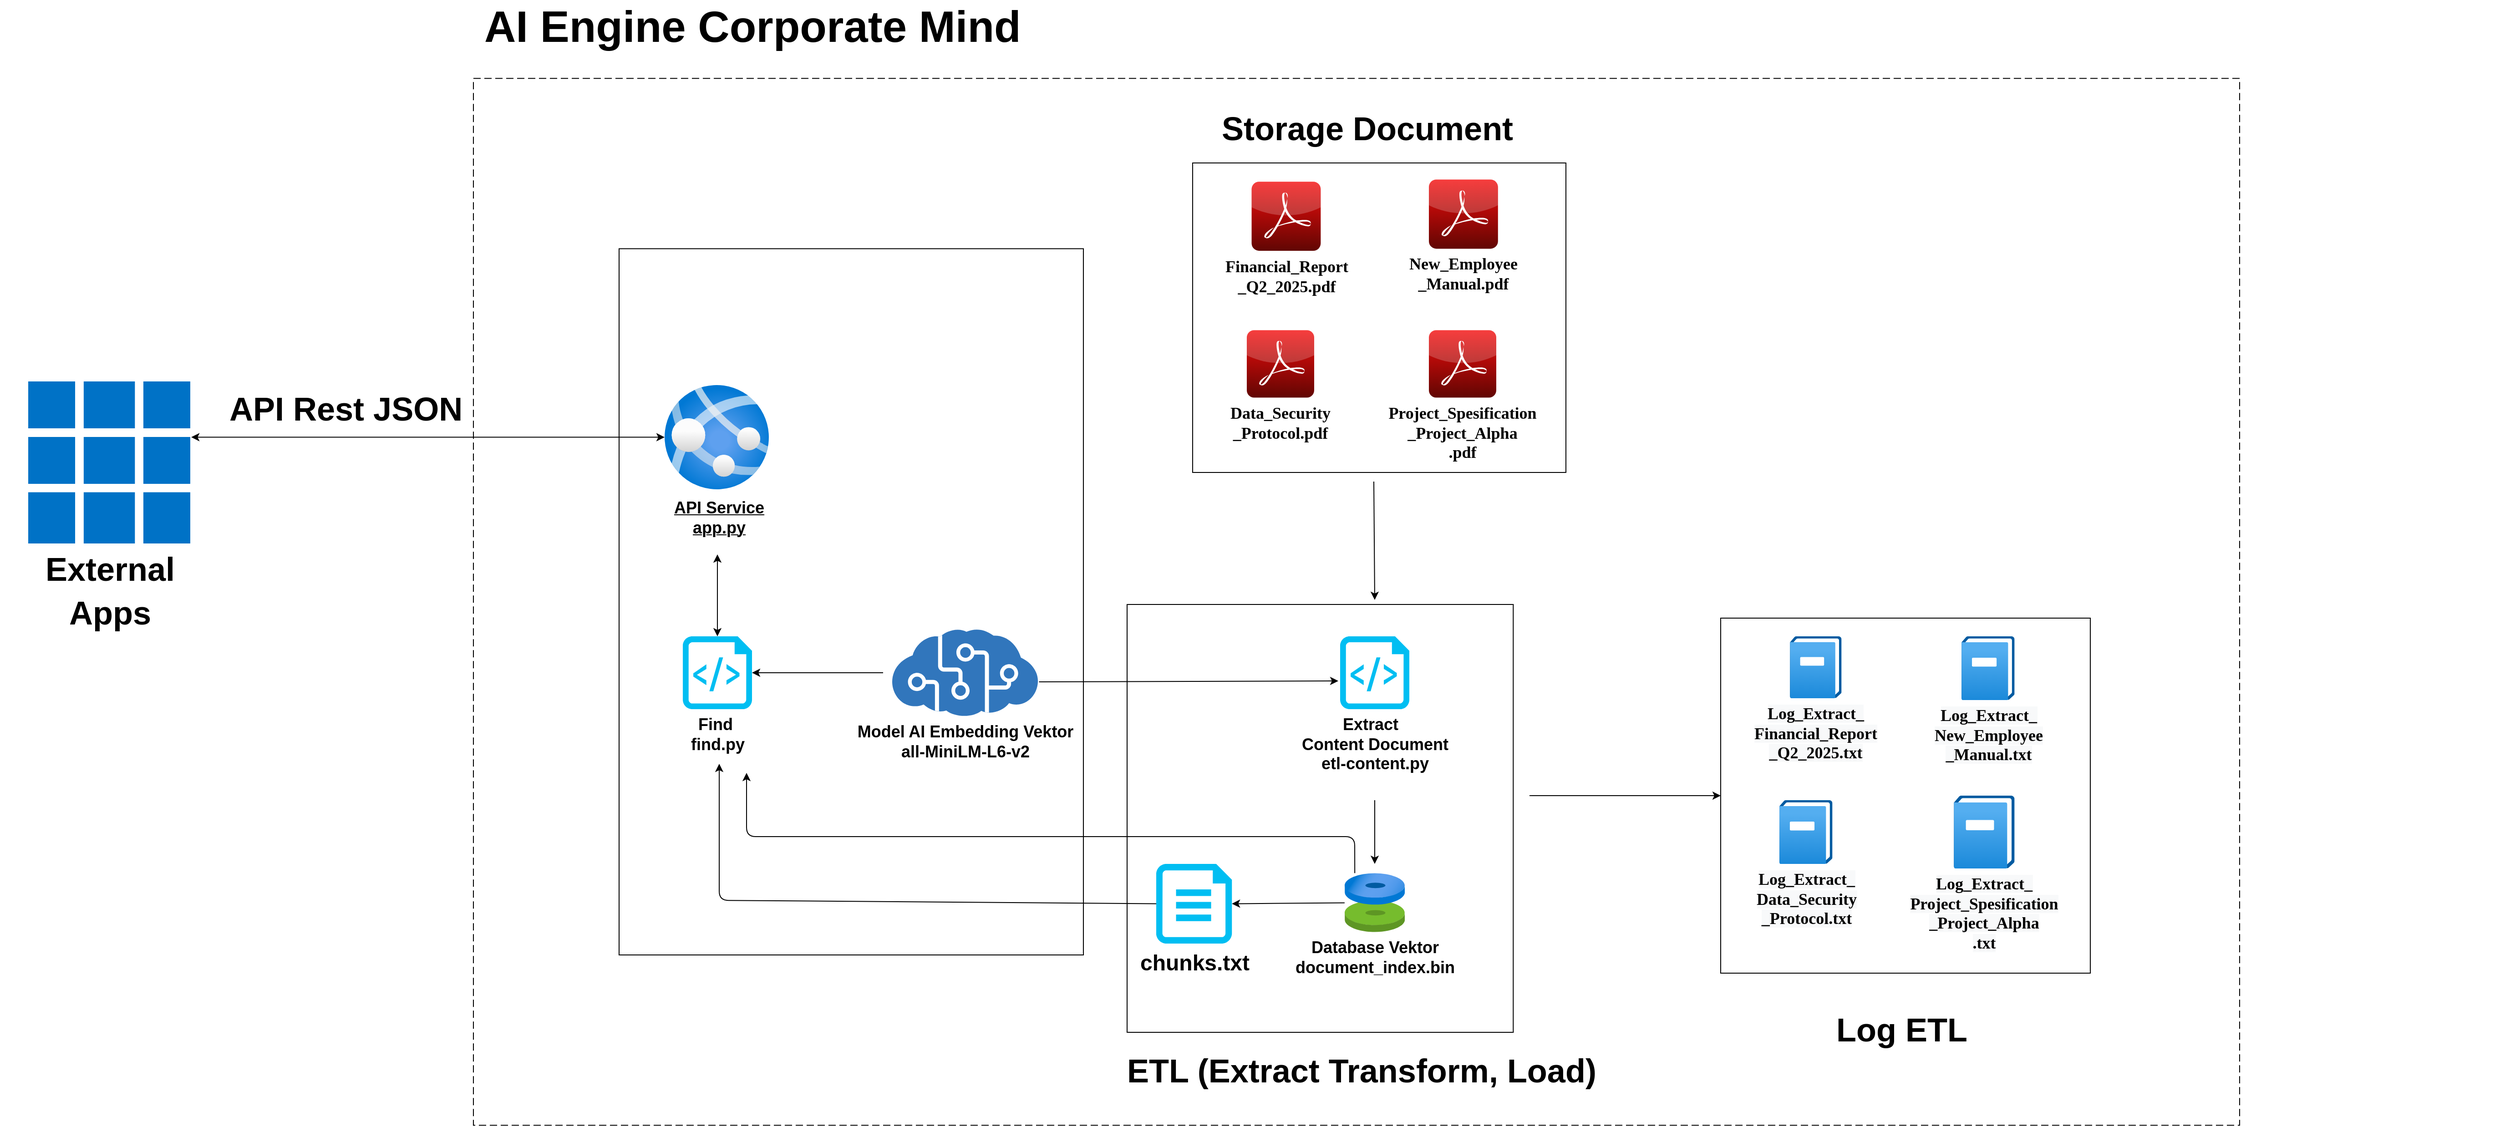<mxfile version="13.9.9" type="device"><diagram id="MPOJHuXkhUEyFL-CrtOR" name="Architecture"><mxGraphModel dx="316" dy="3148" grid="1" gridSize="10" guides="1" tooltips="1" connect="1" arrows="1" fold="1" page="1" pageScale="1" pageWidth="850" pageHeight="1100" math="0" shadow="0"><root><mxCell id="jSEY8RpCkoVRMXqWIVlT-0"/><mxCell id="jSEY8RpCkoVRMXqWIVlT-1" parent="jSEY8RpCkoVRMXqWIVlT-0"/><mxCell id="hp989yc1P_nx0tMnTx4c-32" value="" style="rounded=0;whiteSpace=wrap;html=1;labelBackgroundColor=white;" parent="jSEY8RpCkoVRMXqWIVlT-1" vertex="1"><mxGeometry x="2770" y="-845.8" width="510" height="775.8" as="geometry"/></mxCell><mxCell id="hp989yc1P_nx0tMnTx4c-17" value="" style="rounded=0;whiteSpace=wrap;html=1;" parent="jSEY8RpCkoVRMXqWIVlT-1" vertex="1"><mxGeometry x="3980" y="-440" width="405.99" height="390" as="geometry"/></mxCell><mxCell id="hp989yc1P_nx0tMnTx4c-6" value="" style="rounded=0;whiteSpace=wrap;html=1;" parent="jSEY8RpCkoVRMXqWIVlT-1" vertex="1"><mxGeometry x="3400" y="-940" width="410" height="340" as="geometry"/></mxCell><mxCell id="kksqPMrv0ADaczTqfNwD-46" value="" style="rounded=0;whiteSpace=wrap;html=1;" parent="jSEY8RpCkoVRMXqWIVlT-1" vertex="1"><mxGeometry x="3328" y="-455" width="424.15" height="470" as="geometry"/></mxCell><mxCell id="apSkUDXAmTksaaojhE6L-12" value="" style="group;fontStyle=4" parent="jSEY8RpCkoVRMXqWIVlT-1" vertex="1" connectable="0"><mxGeometry x="2830" y="-696" width="160" height="150" as="geometry"/></mxCell><mxCell id="kksqPMrv0ADaczTqfNwD-2" value="" style="aspect=fixed;html=1;points=[];align=center;image;fontSize=12;image=img/lib/azure2/app_services/App_Services.svg;fontStyle=4" parent="apSkUDXAmTksaaojhE6L-12" vertex="1"><mxGeometry x="-10" width="114.5" height="114.5" as="geometry"/></mxCell><mxCell id="kksqPMrv0ADaczTqfNwD-50" value="&lt;font style=&quot;font-size: 36px&quot;&gt;&lt;b&gt;ETL (Extract Transform, Load)&lt;/b&gt;&lt;/font&gt;" style="text;html=1;strokeColor=none;fillColor=none;align=left;verticalAlign=middle;whiteSpace=wrap;rounded=0;fontSize=40;" parent="jSEY8RpCkoVRMXqWIVlT-1" vertex="1"><mxGeometry x="3325.99" y="50" width="730" height="10" as="geometry"/></mxCell><mxCell id="kksqPMrv0ADaczTqfNwD-61" value="" style="rounded=0;whiteSpace=wrap;html=1;fillColor=none;dashed=1;dashPattern=8 4;fontStyle=0" parent="jSEY8RpCkoVRMXqWIVlT-1" vertex="1"><mxGeometry x="2610" y="-1032.9" width="1940" height="1150" as="geometry"/></mxCell><mxCell id="hp989yc1P_nx0tMnTx4c-0" value="&lt;code&gt;&lt;font style=&quot;font-size: 18px&quot; face=&quot;Verdana&quot;&gt;&lt;b&gt;Financial_Report&lt;br&gt;_Q2_2025.pdf&lt;/b&gt;&lt;/font&gt;&lt;/code&gt;" style="dashed=0;outlineConnect=0;html=1;align=center;labelPosition=center;verticalLabelPosition=bottom;verticalAlign=top;shape=mxgraph.webicons.adobe_pdf;fillColor=#F40C0C;gradientColor=#610603" parent="jSEY8RpCkoVRMXqWIVlT-1" vertex="1"><mxGeometry x="3464.77" y="-919.4" width="75.9" height="75.9" as="geometry"/></mxCell><mxCell id="hp989yc1P_nx0tMnTx4c-1" value="&lt;code&gt;&lt;font style=&quot;font-size: 18px&quot; face=&quot;Verdana&quot;&gt;&lt;b&gt;Data_Security&lt;br&gt;_Protocol.pdf&lt;/b&gt;&lt;/font&gt;&lt;/code&gt;" style="dashed=0;outlineConnect=0;html=1;align=center;labelPosition=center;verticalLabelPosition=bottom;verticalAlign=top;shape=mxgraph.webicons.adobe_pdf;fillColor=#F40C0C;gradientColor=#610603" parent="jSEY8RpCkoVRMXqWIVlT-1" vertex="1"><mxGeometry x="3459.49" y="-756.3" width="74" height="74" as="geometry"/></mxCell><mxCell id="hp989yc1P_nx0tMnTx4c-3" value="&lt;code&gt;&lt;font style=&quot;font-size: 18px&quot; face=&quot;Verdana&quot;&gt;&lt;b&gt;New_Employee&lt;br&gt;_Manual.pdf&lt;/b&gt;&lt;/font&gt;&lt;/code&gt;" style="dashed=0;outlineConnect=0;html=1;align=center;labelPosition=center;verticalLabelPosition=bottom;verticalAlign=top;shape=mxgraph.webicons.adobe_pdf;fillColor=#F40C0C;gradientColor=#610603" parent="jSEY8RpCkoVRMXqWIVlT-1" vertex="1"><mxGeometry x="3659.49" y="-921.7" width="75.9" height="75.9" as="geometry"/></mxCell><mxCell id="hp989yc1P_nx0tMnTx4c-4" value="&lt;code&gt;&lt;font style=&quot;font-size: 18px&quot; face=&quot;Verdana&quot;&gt;&lt;b&gt;Project_Spesification&lt;br&gt;_Project_Alpha&lt;br&gt;.pdf&lt;br&gt;&lt;br&gt;&lt;/b&gt;&lt;/font&gt;&lt;/code&gt;" style="dashed=0;outlineConnect=0;html=1;align=center;labelPosition=center;verticalLabelPosition=bottom;verticalAlign=top;shape=mxgraph.webicons.adobe_pdf;fillColor=#F40C0C;gradientColor=#610603" parent="jSEY8RpCkoVRMXqWIVlT-1" vertex="1"><mxGeometry x="3659.49" y="-756.3" width="74" height="74" as="geometry"/></mxCell><mxCell id="hp989yc1P_nx0tMnTx4c-5" value="&lt;font style=&quot;font-size: 36px&quot;&gt;&lt;b&gt;Storage Document&lt;/b&gt;&lt;/font&gt;" style="text;html=1;strokeColor=none;fillColor=none;align=left;verticalAlign=middle;whiteSpace=wrap;rounded=0;fontSize=40;" parent="jSEY8RpCkoVRMXqWIVlT-1" vertex="1"><mxGeometry x="3430" y="-990" width="340" height="20" as="geometry"/></mxCell><mxCell id="hp989yc1P_nx0tMnTx4c-8" value="&lt;font style=&quot;font-size: 18px&quot;&gt;&lt;b&gt;Database Vektor&lt;br&gt;document_index.bin&lt;br&gt;&lt;/b&gt;&lt;/font&gt;" style="aspect=fixed;html=1;points=[];align=center;image;fontSize=12;image=img/lib/azure2/compute/Disks.svg;" parent="jSEY8RpCkoVRMXqWIVlT-1" vertex="1"><mxGeometry x="3566.92" y="-160" width="66.16" height="65" as="geometry"/></mxCell><mxCell id="hp989yc1P_nx0tMnTx4c-9" value="" style="endArrow=classic;html=1;" parent="jSEY8RpCkoVRMXqWIVlT-1" edge="1"><mxGeometry width="50" height="50" relative="1" as="geometry"><mxPoint x="3599" y="-590" as="sourcePoint"/><mxPoint x="3600" y="-460" as="targetPoint"/></mxGeometry></mxCell><mxCell id="hp989yc1P_nx0tMnTx4c-10" value="" style="endArrow=classic;html=1;" parent="jSEY8RpCkoVRMXqWIVlT-1" edge="1"><mxGeometry width="50" height="50" relative="1" as="geometry"><mxPoint x="3600" y="-240" as="sourcePoint"/><mxPoint x="3600" y="-170" as="targetPoint"/></mxGeometry></mxCell><mxCell id="hp989yc1P_nx0tMnTx4c-11" value="&lt;b style=&quot;font-family: &amp;#34;verdana&amp;#34; ; font-size: 18px ; background-color: rgb(248 , 249 , 250)&quot;&gt;Log_Extract_&lt;br&gt;Financial_Report&lt;br&gt;_Q2_2025.txt&lt;br&gt;&lt;br&gt;&lt;/b&gt;" style="aspect=fixed;html=1;points=[];align=center;image;fontSize=12;image=img/lib/azure2/management_governance/Operation_Log_Classic.svg;" parent="jSEY8RpCkoVRMXqWIVlT-1" vertex="1"><mxGeometry x="4055.99" y="-420" width="56.83" height="68" as="geometry"/></mxCell><mxCell id="hp989yc1P_nx0tMnTx4c-12" value="&lt;b style=&quot;font-family: &amp;#34;verdana&amp;#34; ; font-size: 18px ; background-color: rgb(248 , 249 , 250)&quot;&gt;Log_Extract_&lt;br&gt;&lt;/b&gt;&lt;b style=&quot;font-family: &amp;#34;verdana&amp;#34; ; font-size: 18px ; background-color: rgb(248 , 249 , 250)&quot;&gt;New_Employee&lt;br&gt;_Manual&lt;/b&gt;&lt;b style=&quot;font-family: &amp;#34;verdana&amp;#34; ; font-size: 18px ; background-color: rgb(248 , 249 , 250)&quot;&gt;.txt&lt;br&gt;&lt;br&gt;&lt;/b&gt;" style="aspect=fixed;html=1;points=[];align=center;image;fontSize=12;image=img/lib/azure2/management_governance/Operation_Log_Classic.svg;" parent="jSEY8RpCkoVRMXqWIVlT-1" vertex="1"><mxGeometry x="4244.35" y="-420" width="58.51" height="70" as="geometry"/></mxCell><mxCell id="hp989yc1P_nx0tMnTx4c-14" value="&lt;b style=&quot;font-family: &amp;#34;verdana&amp;#34; ; font-size: 18px ; background-color: rgb(248 , 249 , 250)&quot;&gt;Log_Extract_&lt;br&gt;&lt;/b&gt;&lt;b style=&quot;font-family: &amp;#34;verdana&amp;#34; ; font-size: 18px ; background-color: rgb(248 , 249 , 250)&quot;&gt;Data_Security&lt;br&gt;_Protocol&lt;/b&gt;&lt;b style=&quot;font-family: &amp;#34;verdana&amp;#34; ; font-size: 18px ; background-color: rgb(248 , 249 , 250)&quot;&gt;.txt&lt;br&gt;&lt;br&gt;&lt;/b&gt;" style="aspect=fixed;html=1;points=[];align=center;image;fontSize=12;image=img/lib/azure2/management_governance/Operation_Log_Classic.svg;" parent="jSEY8RpCkoVRMXqWIVlT-1" vertex="1"><mxGeometry x="4044.31" y="-240" width="58.51" height="70" as="geometry"/></mxCell><mxCell id="hp989yc1P_nx0tMnTx4c-16" value="&lt;b style=&quot;font-family: &amp;#34;verdana&amp;#34; ; font-size: 18px ; background-color: rgb(248 , 249 , 250)&quot;&gt;Log_Extract_&lt;br&gt;Project_Spesification&lt;br&gt;_Project_Alpha&lt;br&gt;.txt&lt;br&gt;&lt;/b&gt;" style="aspect=fixed;html=1;points=[];align=center;image;fontSize=12;image=img/lib/azure2/management_governance/Operation_Log_Classic.svg;" parent="jSEY8RpCkoVRMXqWIVlT-1" vertex="1"><mxGeometry x="4235.99" y="-245" width="66.87" height="80" as="geometry"/></mxCell><mxCell id="hp989yc1P_nx0tMnTx4c-18" value="&lt;font style=&quot;font-size: 36px&quot;&gt;&lt;b&gt;Log ETL&lt;/b&gt;&lt;/font&gt;" style="text;html=1;strokeColor=none;fillColor=none;align=left;verticalAlign=middle;whiteSpace=wrap;rounded=0;fontSize=40;" parent="jSEY8RpCkoVRMXqWIVlT-1" vertex="1"><mxGeometry x="4104.77" width="730" height="20" as="geometry"/></mxCell><mxCell id="hp989yc1P_nx0tMnTx4c-19" value="" style="endArrow=classic;html=1;entryX=0;entryY=0.5;entryDx=0;entryDy=0;" parent="jSEY8RpCkoVRMXqWIVlT-1" target="hp989yc1P_nx0tMnTx4c-17" edge="1"><mxGeometry width="50" height="50" relative="1" as="geometry"><mxPoint x="3770" y="-245" as="sourcePoint"/><mxPoint x="3891" y="-290" as="targetPoint"/></mxGeometry></mxCell><mxCell id="hp989yc1P_nx0tMnTx4c-20" value="&lt;b style=&quot;font-size: 18px&quot;&gt;Extract&amp;nbsp;&amp;nbsp;&lt;br&gt;Content Document&lt;br&gt;etl-content.py&lt;/b&gt;" style="verticalLabelPosition=bottom;html=1;verticalAlign=top;align=center;strokeColor=none;fillColor=#00BEF2;shape=mxgraph.azure.script_file;pointerEvents=1;labelBackgroundColor=white;" parent="jSEY8RpCkoVRMXqWIVlT-1" vertex="1"><mxGeometry x="3562" y="-420" width="76" height="80" as="geometry"/></mxCell><mxCell id="hp989yc1P_nx0tMnTx4c-21" value="&lt;b style=&quot;font-size: 18px&quot;&gt;Find&amp;nbsp;&lt;br&gt;find.py&lt;/b&gt;" style="verticalLabelPosition=bottom;html=1;verticalAlign=top;align=center;strokeColor=none;fillColor=#00BEF2;shape=mxgraph.azure.script_file;pointerEvents=1;labelBackgroundColor=white;" parent="jSEY8RpCkoVRMXqWIVlT-1" vertex="1"><mxGeometry x="2840" y="-420" width="76" height="80" as="geometry"/></mxCell><mxCell id="hp989yc1P_nx0tMnTx4c-22" value="&lt;font style=&quot;font-size: 18px&quot;&gt;&lt;b&gt;Model AI&amp;nbsp;Embedding Vektor&lt;br&gt;all-MiniLM-L6-v2&lt;/b&gt;&lt;/font&gt;" style="aspect=fixed;html=1;points=[];align=center;image;fontSize=12;image=img/lib/mscae/Cognitive_Services.svg;fontStyle=0" parent="jSEY8RpCkoVRMXqWIVlT-1" vertex="1"><mxGeometry x="3070" y="-428" width="160.01" height="96" as="geometry"/></mxCell><mxCell id="hp989yc1P_nx0tMnTx4c-27" value="" style="endArrow=classic;html=1;exitX=1.008;exitY=0.604;exitDx=0;exitDy=0;exitPerimeter=0;" parent="jSEY8RpCkoVRMXqWIVlT-1" source="hp989yc1P_nx0tMnTx4c-22" edge="1"><mxGeometry width="50" height="50" relative="1" as="geometry"><mxPoint x="3370" y="-290" as="sourcePoint"/><mxPoint x="3560" y="-371" as="targetPoint"/></mxGeometry></mxCell><mxCell id="hp989yc1P_nx0tMnTx4c-29" value="" style="endArrow=classic;html=1;entryX=1;entryY=0.5;entryDx=0;entryDy=0;entryPerimeter=0;" parent="jSEY8RpCkoVRMXqWIVlT-1" target="hp989yc1P_nx0tMnTx4c-21" edge="1"><mxGeometry width="50" height="50" relative="1" as="geometry"><mxPoint x="3060" y="-380" as="sourcePoint"/><mxPoint x="3110" y="-590" as="targetPoint"/></mxGeometry></mxCell><mxCell id="apSkUDXAmTksaaojhE6L-6" value="&lt;b&gt;&lt;font style=&quot;font-size: 18px&quot;&gt;API Service&lt;br&gt;app.py&lt;/font&gt;&lt;/b&gt;" style="text;html=1;strokeColor=none;fillColor=none;align=center;verticalAlign=middle;whiteSpace=wrap;rounded=0;fontStyle=4" parent="jSEY8RpCkoVRMXqWIVlT-1" vertex="1"><mxGeometry x="2814.5" y="-560" width="130" height="20" as="geometry"/></mxCell><mxCell id="hp989yc1P_nx0tMnTx4c-30" value="" style="endArrow=classic;startArrow=classic;html=1;exitX=0.5;exitY=0;exitDx=0;exitDy=0;exitPerimeter=0;" parent="jSEY8RpCkoVRMXqWIVlT-1" source="hp989yc1P_nx0tMnTx4c-21" edge="1"><mxGeometry width="50" height="50" relative="1" as="geometry"><mxPoint x="2780" y="-440" as="sourcePoint"/><mxPoint x="2878" y="-510" as="targetPoint"/></mxGeometry></mxCell><mxCell id="hp989yc1P_nx0tMnTx4c-33" value="&lt;font style=&quot;font-size: 48px&quot;&gt;&lt;b&gt;AI Engine Corporate Mind&lt;/b&gt;&lt;/font&gt;" style="text;html=1;strokeColor=none;fillColor=none;align=left;verticalAlign=middle;whiteSpace=wrap;rounded=0;fontSize=40;" parent="jSEY8RpCkoVRMXqWIVlT-1" vertex="1"><mxGeometry x="2620" y="-1100" width="720" height="20" as="geometry"/></mxCell><mxCell id="hp989yc1P_nx0tMnTx4c-38" value="" style="group" parent="jSEY8RpCkoVRMXqWIVlT-1" vertex="1" connectable="0"><mxGeometry x="2090" y="-700" width="240" height="238" as="geometry"/></mxCell><mxCell id="kksqPMrv0ADaczTqfNwD-63" value="&lt;div style=&quot;text-align: center&quot;&gt;&lt;span style=&quot;font-size: 36px&quot;&gt;&lt;b&gt;External Apps&lt;/b&gt;&lt;/span&gt;&lt;/div&gt;" style="text;html=1;strokeColor=none;fillColor=none;align=left;verticalAlign=middle;whiteSpace=wrap;rounded=0;fontSize=40;" parent="hp989yc1P_nx0tMnTx4c-38" vertex="1"><mxGeometry y="218" width="240" height="20" as="geometry"/></mxCell><mxCell id="hp989yc1P_nx0tMnTx4c-35" value="" style="aspect=fixed;html=1;points=[];align=center;image;fontSize=12;image=img/lib/mscae/Client_Apps.svg;labelBackgroundColor=white;" parent="hp989yc1P_nx0tMnTx4c-38" vertex="1"><mxGeometry x="31" width="178" height="178" as="geometry"/></mxCell><mxCell id="hp989yc1P_nx0tMnTx4c-41" value="" style="endArrow=classic;startArrow=classic;html=1;exitX=1.006;exitY=0.344;exitDx=0;exitDy=0;exitPerimeter=0;" parent="jSEY8RpCkoVRMXqWIVlT-1" source="hp989yc1P_nx0tMnTx4c-35" target="kksqPMrv0ADaczTqfNwD-2" edge="1"><mxGeometry width="50" height="50" relative="1" as="geometry"><mxPoint x="2480" y="-600" as="sourcePoint"/><mxPoint x="2530" y="-650" as="targetPoint"/></mxGeometry></mxCell><mxCell id="hp989yc1P_nx0tMnTx4c-42" value="&lt;div style=&quot;text-align: center&quot;&gt;&lt;span style=&quot;font-size: 36px&quot;&gt;&lt;b&gt;API Rest JSON&lt;/b&gt;&lt;/span&gt;&lt;/div&gt;" style="text;html=1;strokeColor=none;fillColor=none;align=left;verticalAlign=middle;whiteSpace=wrap;rounded=0;fontSize=40;" parent="jSEY8RpCkoVRMXqWIVlT-1" vertex="1"><mxGeometry x="2340" y="-682.3" width="730" height="20" as="geometry"/></mxCell><mxCell id="hp989yc1P_nx0tMnTx4c-43" value="&lt;span style=&quot;font-size: 24px&quot;&gt;&lt;b&gt;chunks.txt&lt;/b&gt;&lt;/span&gt;" style="verticalLabelPosition=bottom;html=1;verticalAlign=top;align=center;strokeColor=none;fillColor=#00BEF2;shape=mxgraph.azure.cloud_services_configuration_file;pointerEvents=1;labelBackgroundColor=white;" parent="jSEY8RpCkoVRMXqWIVlT-1" vertex="1"><mxGeometry x="3360" y="-170" width="83.13" height="87.5" as="geometry"/></mxCell><mxCell id="hp989yc1P_nx0tMnTx4c-45" value="" style="endArrow=classic;html=1;exitX=0;exitY=0.5;exitDx=0;exitDy=0;exitPerimeter=0;" parent="jSEY8RpCkoVRMXqWIVlT-1" source="hp989yc1P_nx0tMnTx4c-43" edge="1"><mxGeometry width="50" height="50" relative="1" as="geometry"><mxPoint x="3100" y="-110" as="sourcePoint"/><mxPoint x="2880" y="-280" as="targetPoint"/><Array as="points"><mxPoint x="2880" y="-130"/></Array></mxGeometry></mxCell><mxCell id="hp989yc1P_nx0tMnTx4c-46" value="" style="endArrow=classic;html=1;entryX=1;entryY=0.5;entryDx=0;entryDy=0;entryPerimeter=0;" parent="jSEY8RpCkoVRMXqWIVlT-1" source="hp989yc1P_nx0tMnTx4c-8" target="hp989yc1P_nx0tMnTx4c-43" edge="1"><mxGeometry width="50" height="50" relative="1" as="geometry"><mxPoint x="3130" y="-130" as="sourcePoint"/><mxPoint x="3180" y="-180" as="targetPoint"/></mxGeometry></mxCell><mxCell id="hp989yc1P_nx0tMnTx4c-48" value="" style="endArrow=classic;html=1;exitX=0.169;exitY=0.002;exitDx=0;exitDy=0;exitPerimeter=0;" parent="jSEY8RpCkoVRMXqWIVlT-1" source="hp989yc1P_nx0tMnTx4c-8" edge="1"><mxGeometry width="50" height="50" relative="1" as="geometry"><mxPoint x="3570" y="-170" as="sourcePoint"/><mxPoint x="2910" y="-270" as="targetPoint"/><Array as="points"><mxPoint x="3578" y="-200"/><mxPoint x="2910" y="-200"/></Array></mxGeometry></mxCell></root></mxGraphModel></diagram></mxfile>